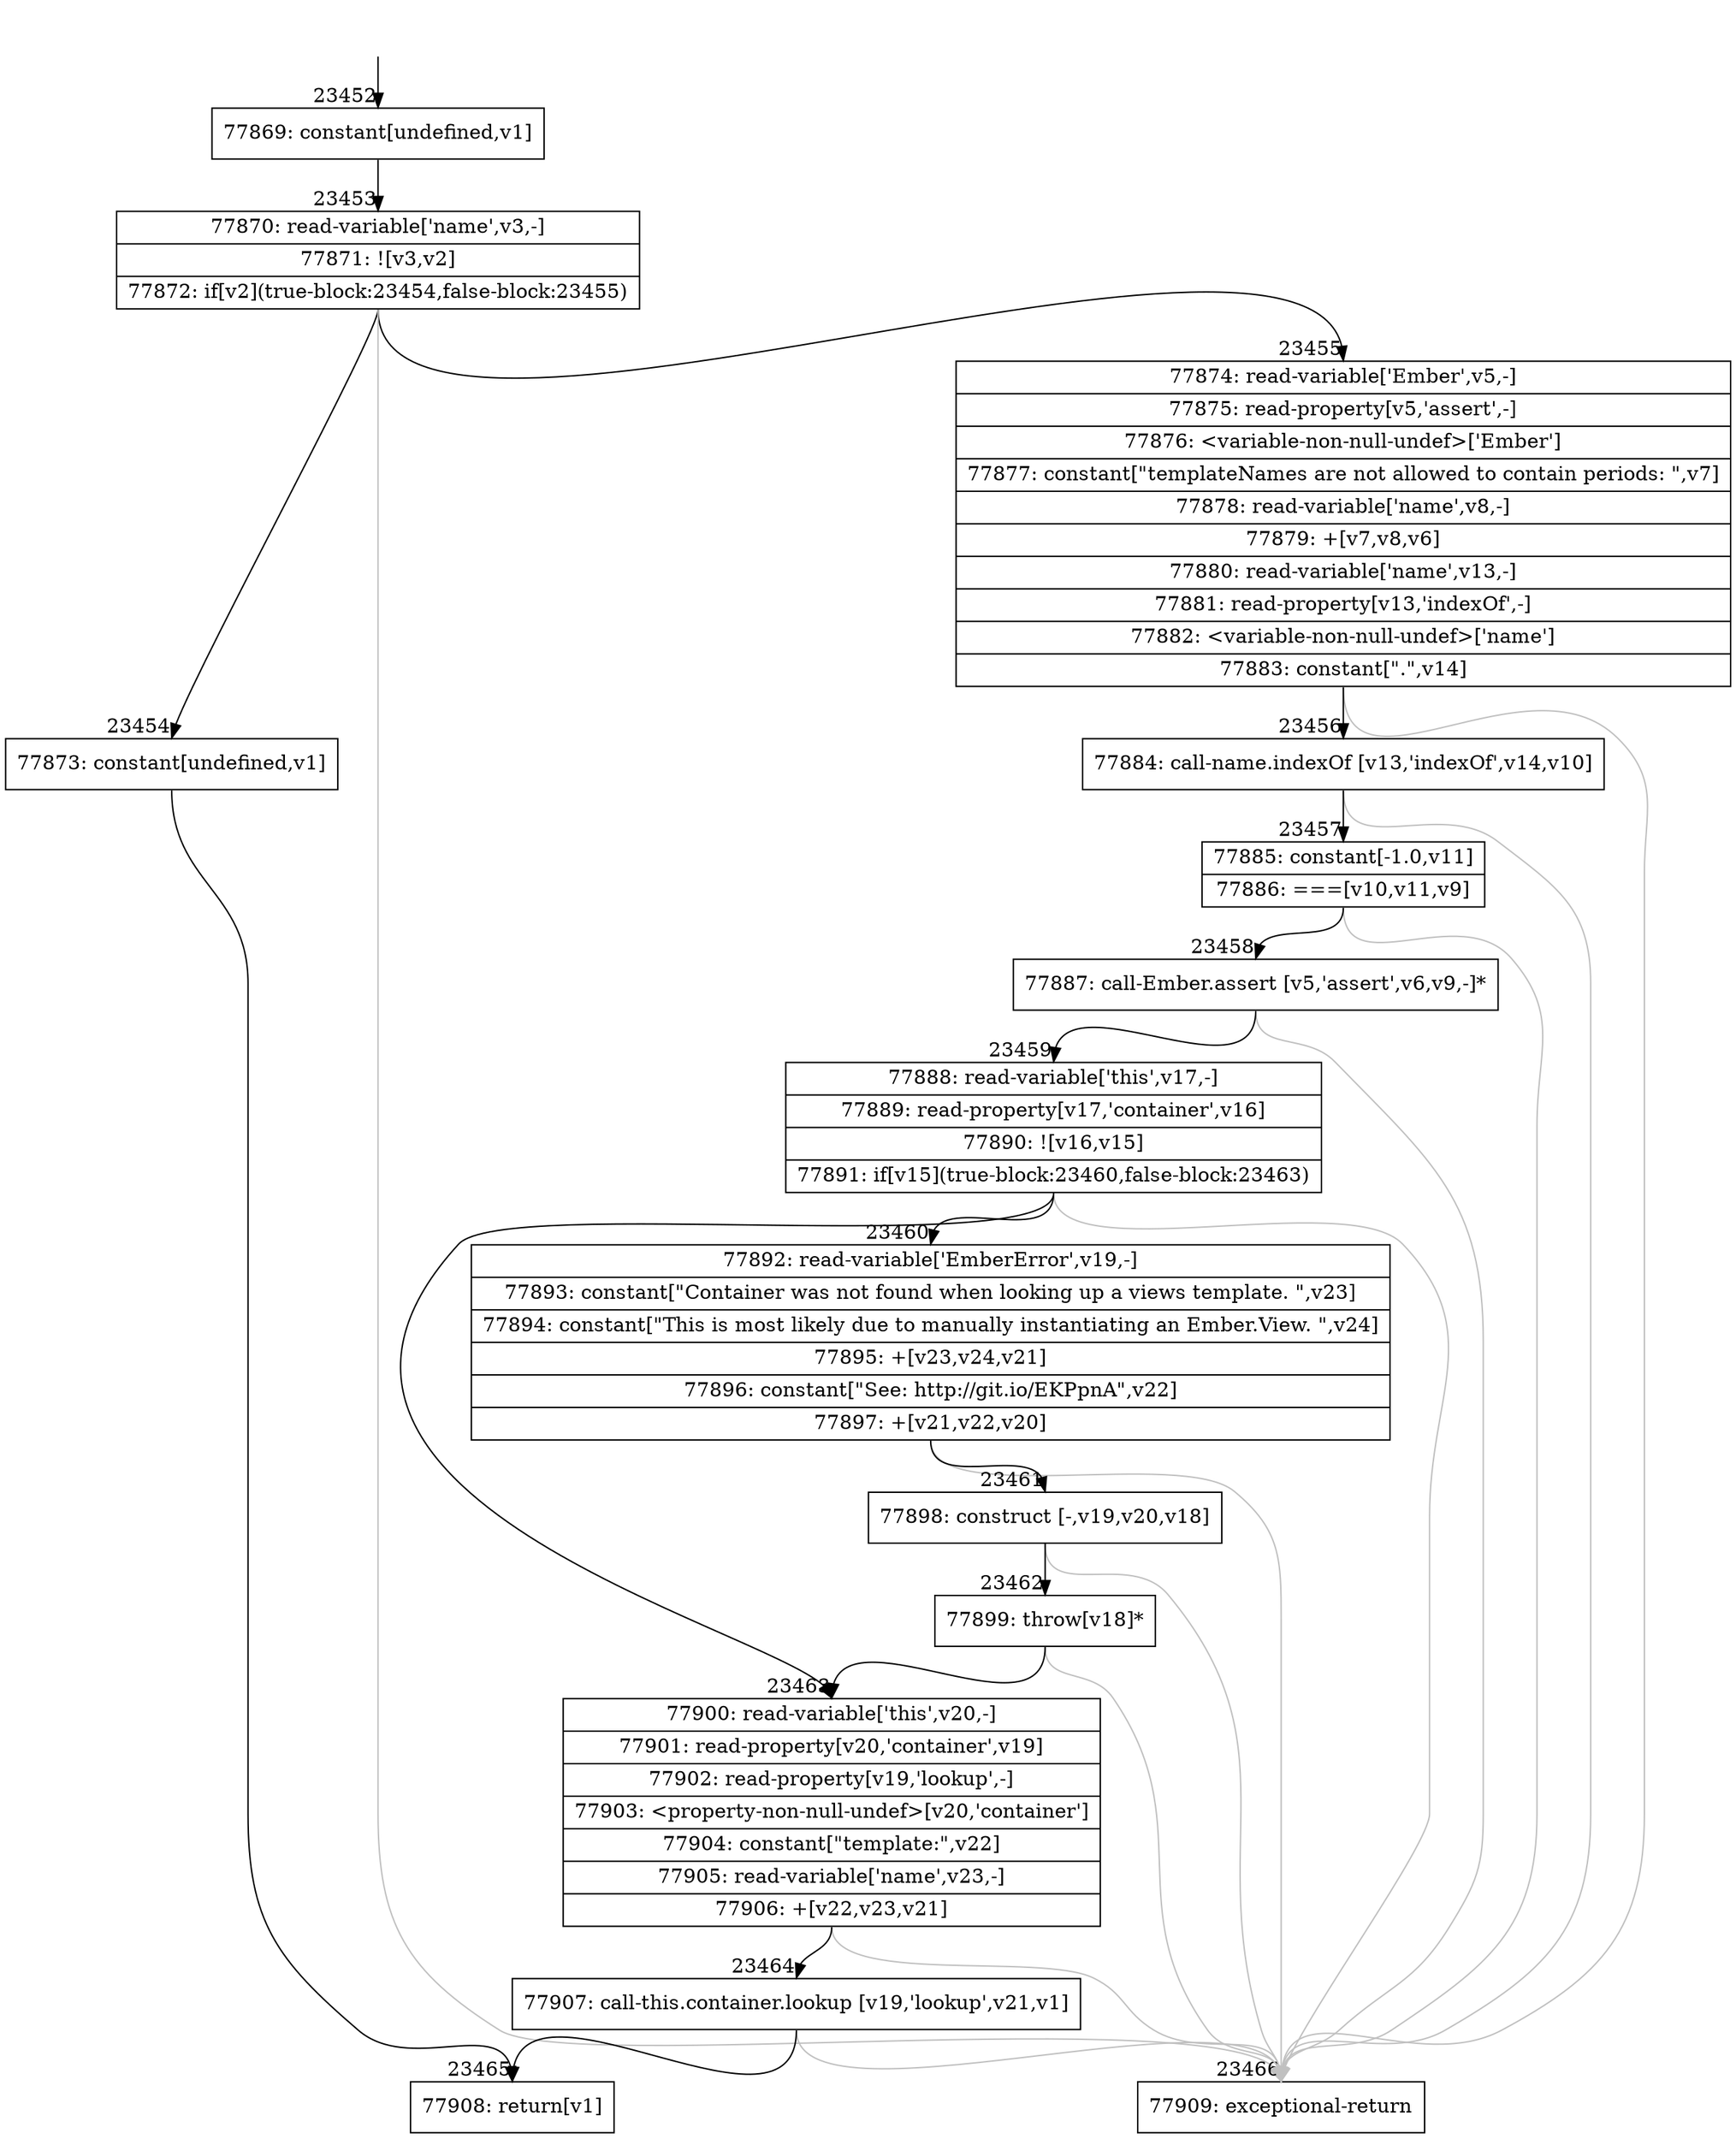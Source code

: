 digraph {
rankdir="TD"
BB_entry2052[shape=none,label=""];
BB_entry2052 -> BB23452 [tailport=s, headport=n, headlabel="    23452"]
BB23452 [shape=record label="{77869: constant[undefined,v1]}" ] 
BB23452 -> BB23453 [tailport=s, headport=n, headlabel="      23453"]
BB23453 [shape=record label="{77870: read-variable['name',v3,-]|77871: ![v3,v2]|77872: if[v2](true-block:23454,false-block:23455)}" ] 
BB23453 -> BB23454 [tailport=s, headport=n, headlabel="      23454"]
BB23453 -> BB23455 [tailport=s, headport=n, headlabel="      23455"]
BB23453 -> BB23466 [tailport=s, headport=n, color=gray, headlabel="      23466"]
BB23454 [shape=record label="{77873: constant[undefined,v1]}" ] 
BB23454 -> BB23465 [tailport=s, headport=n, headlabel="      23465"]
BB23455 [shape=record label="{77874: read-variable['Ember',v5,-]|77875: read-property[v5,'assert',-]|77876: \<variable-non-null-undef\>['Ember']|77877: constant[\"templateNames are not allowed to contain periods: \",v7]|77878: read-variable['name',v8,-]|77879: +[v7,v8,v6]|77880: read-variable['name',v13,-]|77881: read-property[v13,'indexOf',-]|77882: \<variable-non-null-undef\>['name']|77883: constant[\".\",v14]}" ] 
BB23455 -> BB23456 [tailport=s, headport=n, headlabel="      23456"]
BB23455 -> BB23466 [tailport=s, headport=n, color=gray]
BB23456 [shape=record label="{77884: call-name.indexOf [v13,'indexOf',v14,v10]}" ] 
BB23456 -> BB23457 [tailport=s, headport=n, headlabel="      23457"]
BB23456 -> BB23466 [tailport=s, headport=n, color=gray]
BB23457 [shape=record label="{77885: constant[-1.0,v11]|77886: ===[v10,v11,v9]}" ] 
BB23457 -> BB23458 [tailport=s, headport=n, headlabel="      23458"]
BB23457 -> BB23466 [tailport=s, headport=n, color=gray]
BB23458 [shape=record label="{77887: call-Ember.assert [v5,'assert',v6,v9,-]*}" ] 
BB23458 -> BB23459 [tailport=s, headport=n, headlabel="      23459"]
BB23458 -> BB23466 [tailport=s, headport=n, color=gray]
BB23459 [shape=record label="{77888: read-variable['this',v17,-]|77889: read-property[v17,'container',v16]|77890: ![v16,v15]|77891: if[v15](true-block:23460,false-block:23463)}" ] 
BB23459 -> BB23460 [tailport=s, headport=n, headlabel="      23460"]
BB23459 -> BB23463 [tailport=s, headport=n, headlabel="      23463"]
BB23459 -> BB23466 [tailport=s, headport=n, color=gray]
BB23460 [shape=record label="{77892: read-variable['EmberError',v19,-]|77893: constant[\"Container was not found when looking up a views template. \",v23]|77894: constant[\"This is most likely due to manually instantiating an Ember.View. \",v24]|77895: +[v23,v24,v21]|77896: constant[\"See: http://git.io/EKPpnA\",v22]|77897: +[v21,v22,v20]}" ] 
BB23460 -> BB23461 [tailport=s, headport=n, headlabel="      23461"]
BB23460 -> BB23466 [tailport=s, headport=n, color=gray]
BB23461 [shape=record label="{77898: construct [-,v19,v20,v18]}" ] 
BB23461 -> BB23462 [tailport=s, headport=n, headlabel="      23462"]
BB23461 -> BB23466 [tailport=s, headport=n, color=gray]
BB23462 [shape=record label="{77899: throw[v18]*}" ] 
BB23462 -> BB23463 [tailport=s, headport=n]
BB23462 -> BB23466 [tailport=s, headport=n, color=gray]
BB23463 [shape=record label="{77900: read-variable['this',v20,-]|77901: read-property[v20,'container',v19]|77902: read-property[v19,'lookup',-]|77903: \<property-non-null-undef\>[v20,'container']|77904: constant[\"template:\",v22]|77905: read-variable['name',v23,-]|77906: +[v22,v23,v21]}" ] 
BB23463 -> BB23464 [tailport=s, headport=n, headlabel="      23464"]
BB23463 -> BB23466 [tailport=s, headport=n, color=gray]
BB23464 [shape=record label="{77907: call-this.container.lookup [v19,'lookup',v21,v1]}" ] 
BB23464 -> BB23465 [tailport=s, headport=n]
BB23464 -> BB23466 [tailport=s, headport=n, color=gray]
BB23465 [shape=record label="{77908: return[v1]}" ] 
BB23466 [shape=record label="{77909: exceptional-return}" ] 
//#$~ 44450
}
